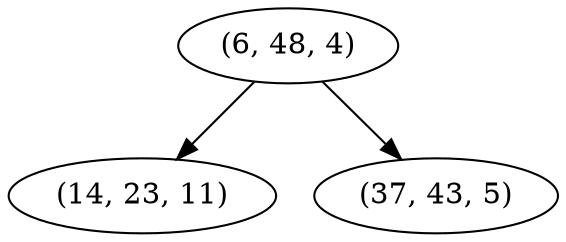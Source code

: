 digraph tree {
    "(6, 48, 4)";
    "(14, 23, 11)";
    "(37, 43, 5)";
    "(6, 48, 4)" -> "(14, 23, 11)";
    "(6, 48, 4)" -> "(37, 43, 5)";
}
